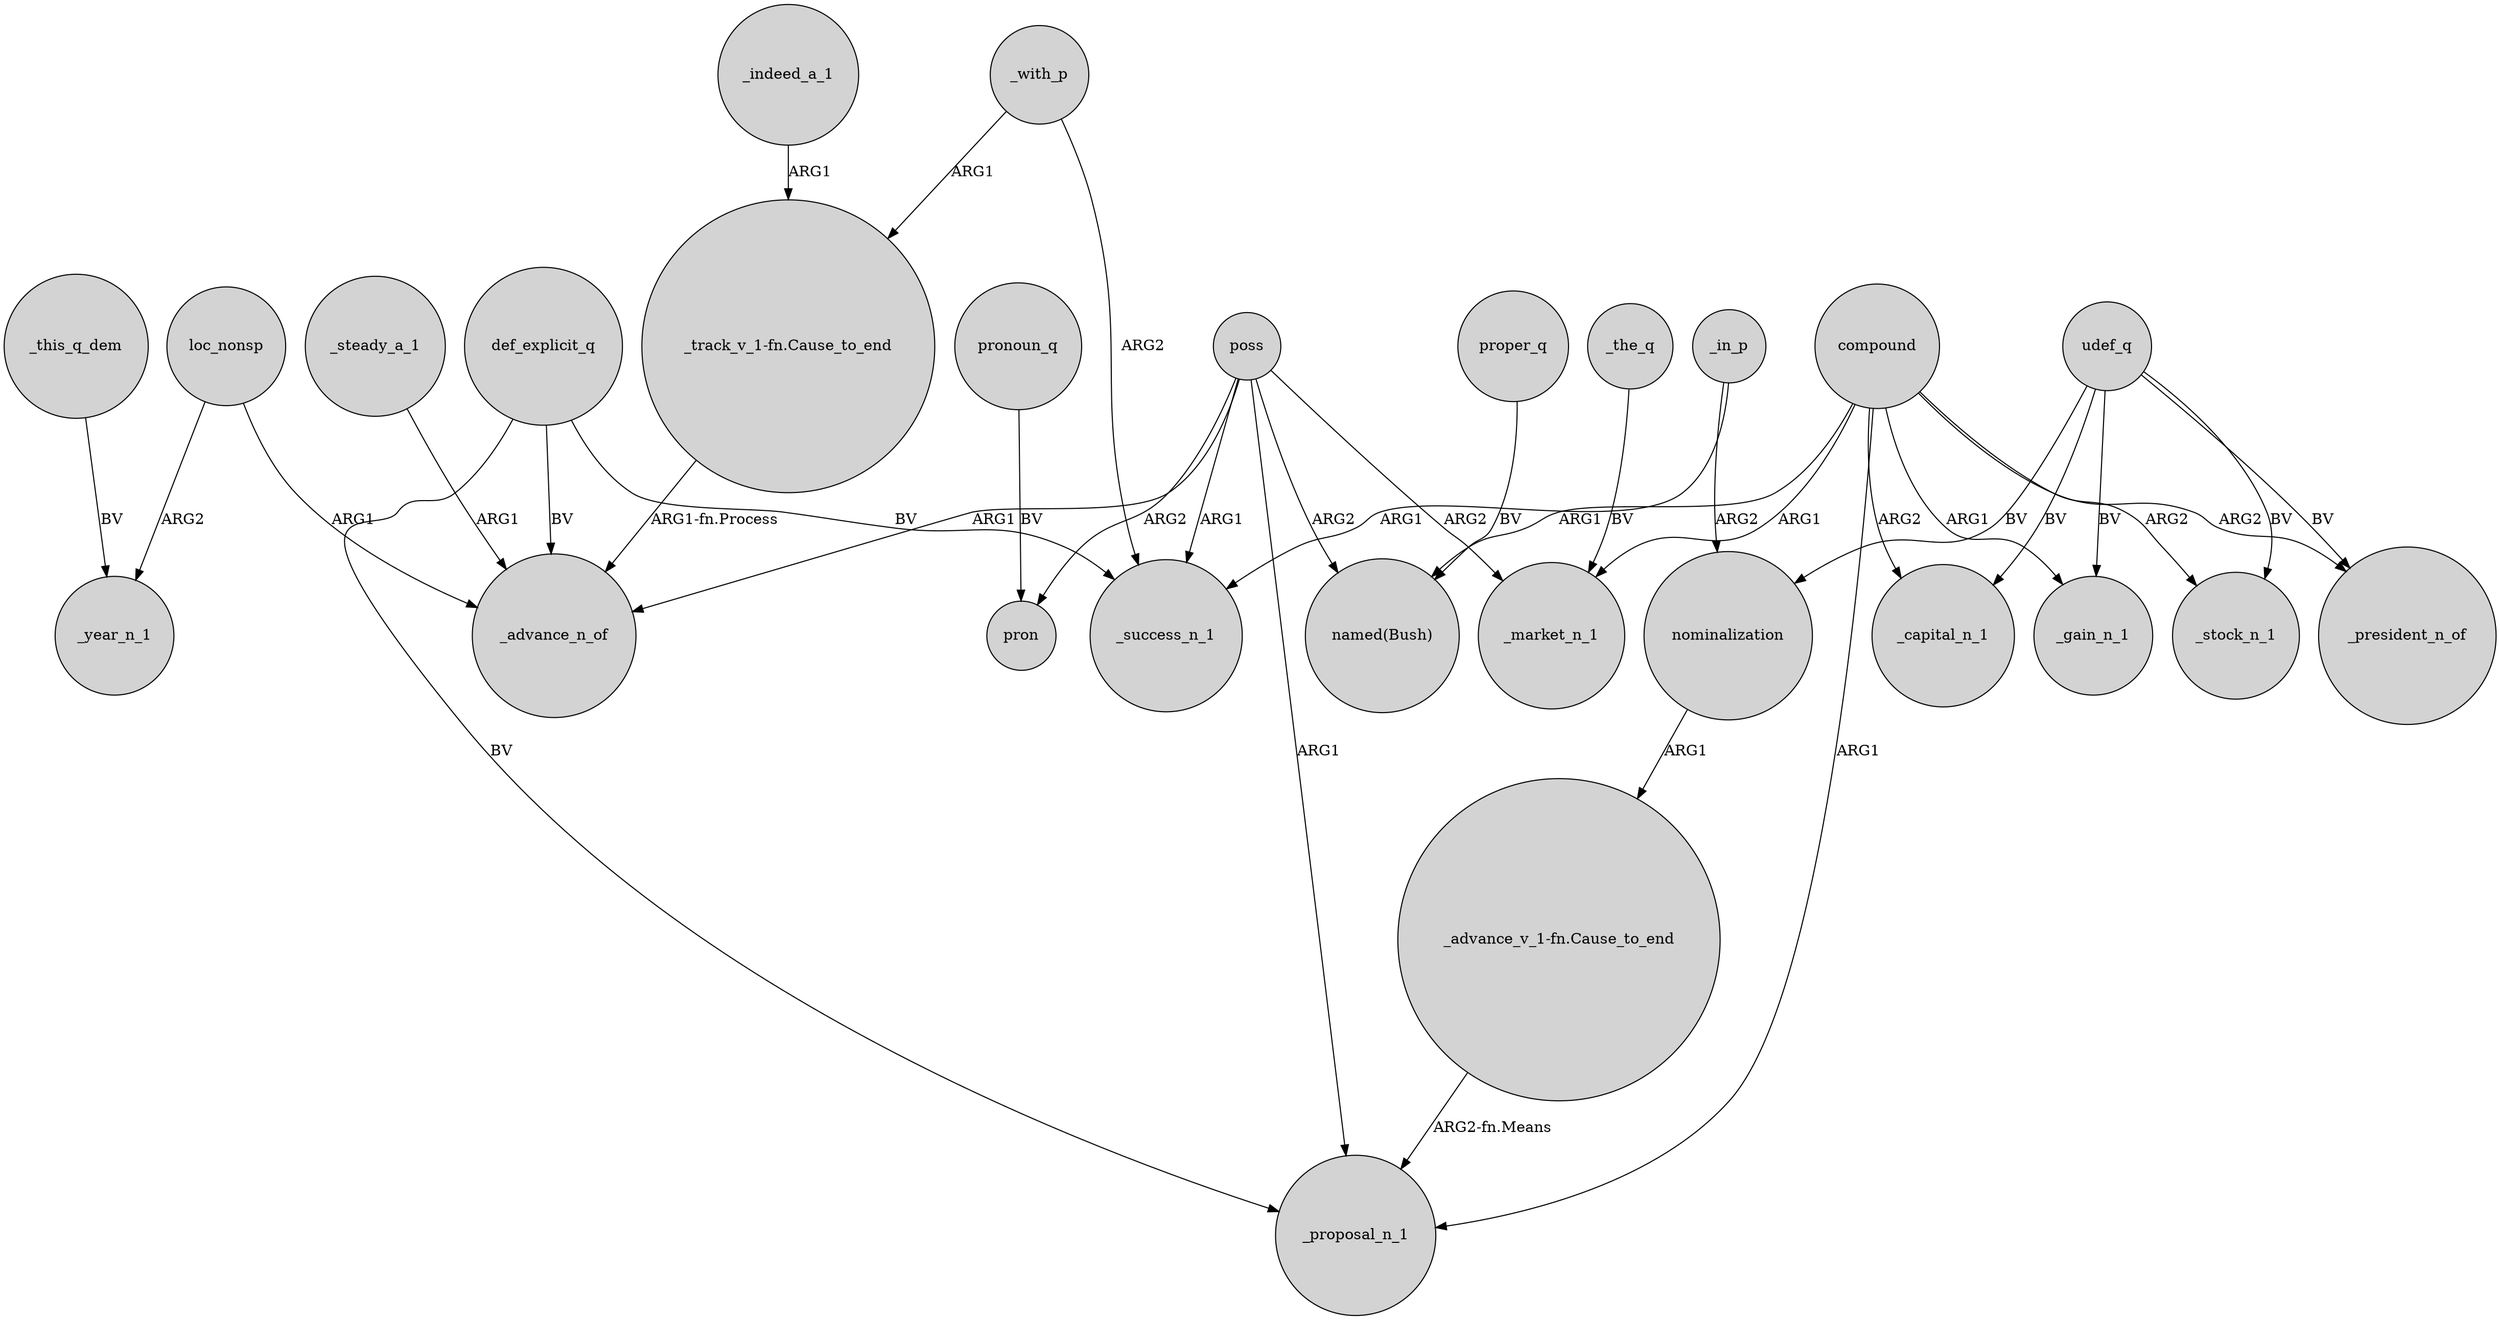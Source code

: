 digraph {
	node [shape=circle style=filled]
	compound -> _president_n_of [label=ARG2]
	loc_nonsp -> _advance_n_of [label=ARG1]
	compound -> _proposal_n_1 [label=ARG1]
	"_advance_v_1-fn.Cause_to_end" -> _proposal_n_1 [label="ARG2-fn.Means"]
	_indeed_a_1 -> "_track_v_1-fn.Cause_to_end" [label=ARG1]
	compound -> "named(Bush)" [label=ARG1]
	poss -> _advance_n_of [label=ARG1]
	udef_q -> nominalization [label=BV]
	poss -> _proposal_n_1 [label=ARG1]
	loc_nonsp -> _year_n_1 [label=ARG2]
	_the_q -> _market_n_1 [label=BV]
	poss -> _success_n_1 [label=ARG1]
	pronoun_q -> pron [label=BV]
	poss -> pron [label=ARG2]
	udef_q -> _stock_n_1 [label=BV]
	proper_q -> "named(Bush)" [label=BV]
	_with_p -> "_track_v_1-fn.Cause_to_end" [label=ARG1]
	_with_p -> _success_n_1 [label=ARG2]
	udef_q -> _capital_n_1 [label=BV]
	_in_p -> _success_n_1 [label=ARG1]
	compound -> _stock_n_1 [label=ARG2]
	nominalization -> "_advance_v_1-fn.Cause_to_end" [label=ARG1]
	_this_q_dem -> _year_n_1 [label=BV]
	"_track_v_1-fn.Cause_to_end" -> _advance_n_of [label="ARG1-fn.Process"]
	_steady_a_1 -> _advance_n_of [label=ARG1]
	compound -> _capital_n_1 [label=ARG2]
	poss -> "named(Bush)" [label=ARG2]
	compound -> _gain_n_1 [label=ARG1]
	def_explicit_q -> _advance_n_of [label=BV]
	compound -> _market_n_1 [label=ARG1]
	udef_q -> _president_n_of [label=BV]
	poss -> _market_n_1 [label=ARG2]
	_in_p -> nominalization [label=ARG2]
	def_explicit_q -> _proposal_n_1 [label=BV]
	udef_q -> _gain_n_1 [label=BV]
	def_explicit_q -> _success_n_1 [label=BV]
}
